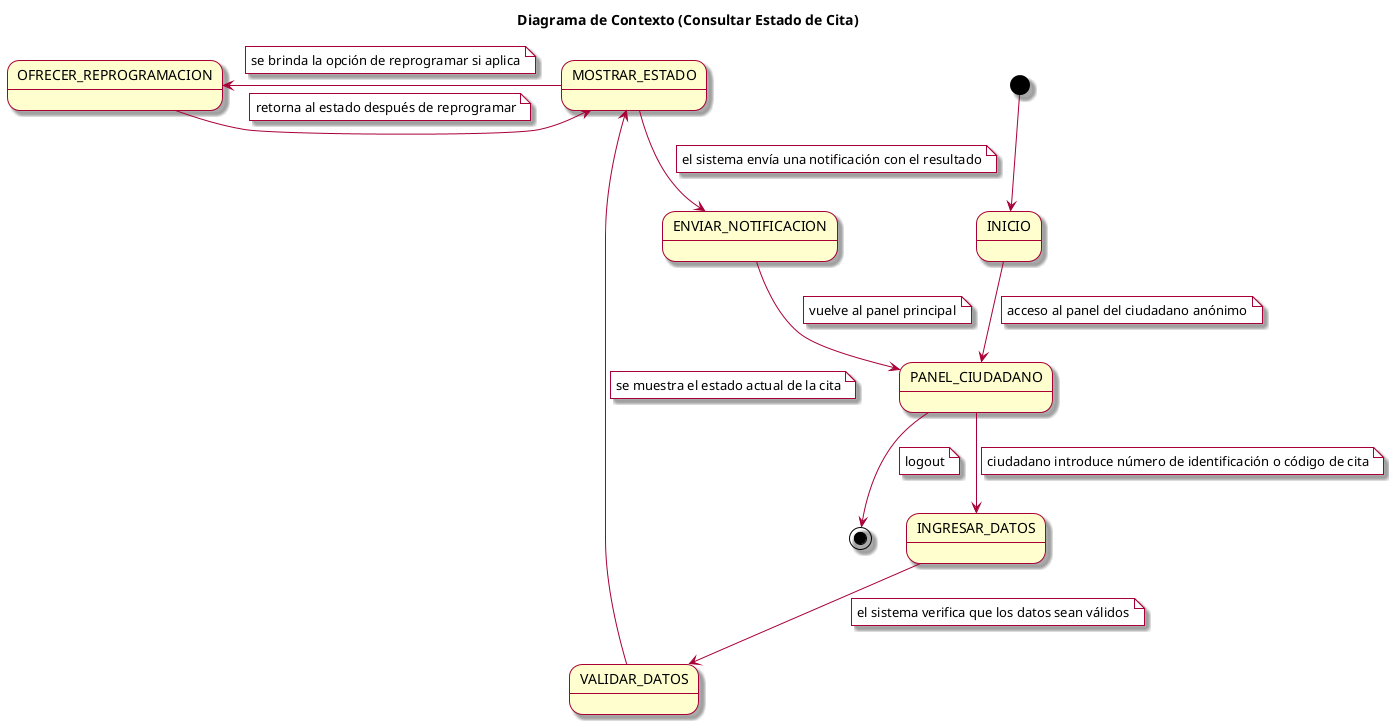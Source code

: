 @startuml Diagrama de Contexto (Consultar Estado de Cita)

skin rose
skinparam note {
  BackgroundColor white
}
title Diagrama de Contexto (Consultar Estado de Cita)

[*] --> INICIO

INICIO -d-> PANEL_CIUDADANO
note on link: acceso al panel del ciudadano anónimo

PANEL_CIUDADANO -d-> INGRESAR_DATOS
note on link: ciudadano introduce número de identificación o código de cita

INGRESAR_DATOS -d-> VALIDAR_DATOS
note on link: el sistema verifica que los datos sean válidos

VALIDAR_DATOS -d-> MOSTRAR_ESTADO
note on link: se muestra el estado actual de la cita

MOSTRAR_ESTADO -d-> ENVIAR_NOTIFICACION
note on link: el sistema envía una notificación con el resultado

MOSTRAR_ESTADO -l-> OFRECER_REPROGRAMACION
note on link: se brinda la opción de reprogramar si aplica

OFRECER_REPROGRAMACION -r-> MOSTRAR_ESTADO
note on link: retorna al estado después de reprogramar

ENVIAR_NOTIFICACION -d-> PANEL_CIUDADANO
note on link: vuelve al panel principal

PANEL_CIUDADANO -d-> [*]
note on link: logout

@enduml
